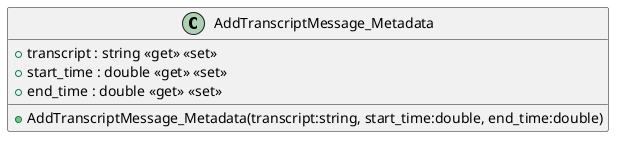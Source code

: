 @startuml
class AddTranscriptMessage_Metadata {
    + AddTranscriptMessage_Metadata(transcript:string, start_time:double, end_time:double)
    + transcript : string <<get>> <<set>>
    + start_time : double <<get>> <<set>>
    + end_time : double <<get>> <<set>>
}
@enduml
